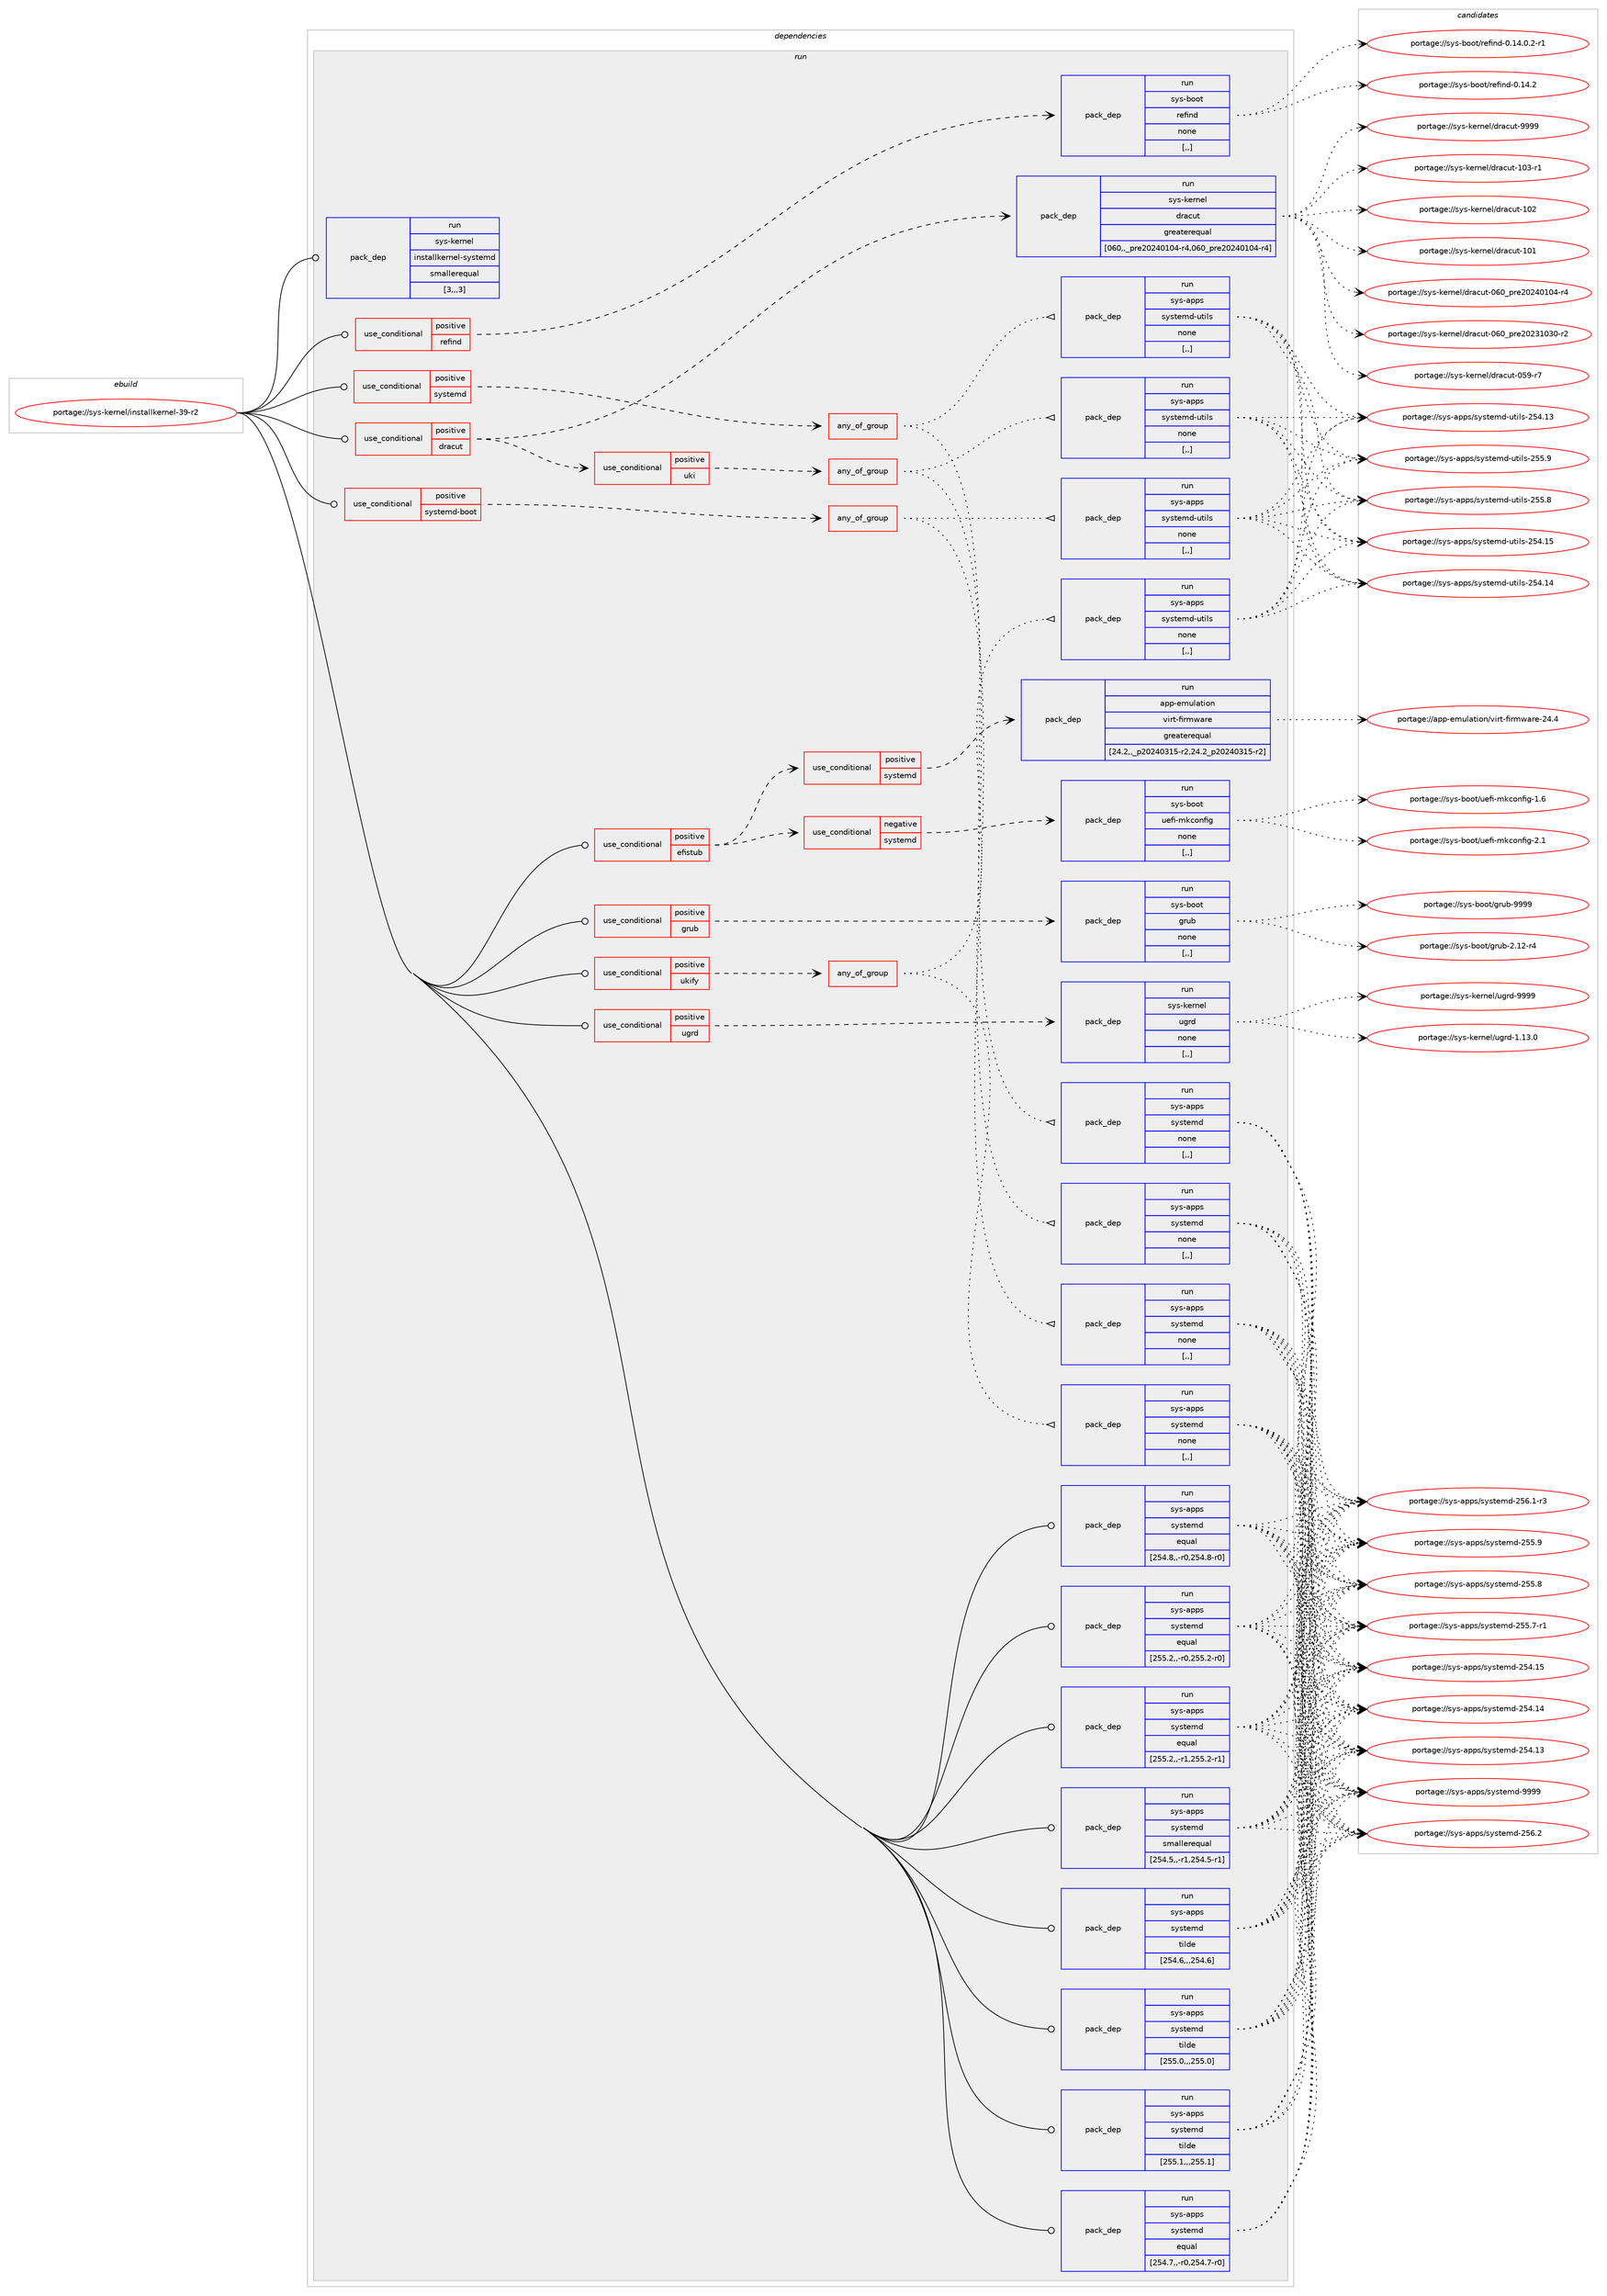 digraph prolog {

# *************
# Graph options
# *************

newrank=true;
concentrate=true;
compound=true;
graph [rankdir=LR,fontname=Helvetica,fontsize=10,ranksep=1.5];#, ranksep=2.5, nodesep=0.2];
edge  [arrowhead=vee];
node  [fontname=Helvetica,fontsize=10];

# **********
# The ebuild
# **********

subgraph cluster_leftcol {
color=gray;
label=<<i>ebuild</i>>;
id [label="portage://sys-kernel/installkernel-39-r2", color=red, width=4, href="../sys-kernel/installkernel-39-r2.svg"];
}

# ****************
# The dependencies
# ****************

subgraph cluster_midcol {
color=gray;
label=<<i>dependencies</i>>;
subgraph cluster_compile {
fillcolor="#eeeeee";
style=filled;
label=<<i>compile</i>>;
}
subgraph cluster_compileandrun {
fillcolor="#eeeeee";
style=filled;
label=<<i>compile and run</i>>;
}
subgraph cluster_run {
fillcolor="#eeeeee";
style=filled;
label=<<i>run</i>>;
subgraph cond116184 {
dependency436464 [label=<<TABLE BORDER="0" CELLBORDER="1" CELLSPACING="0" CELLPADDING="4"><TR><TD ROWSPAN="3" CELLPADDING="10">use_conditional</TD></TR><TR><TD>positive</TD></TR><TR><TD>dracut</TD></TR></TABLE>>, shape=none, color=red];
subgraph pack317285 {
dependency436465 [label=<<TABLE BORDER="0" CELLBORDER="1" CELLSPACING="0" CELLPADDING="4" WIDTH="220"><TR><TD ROWSPAN="6" CELLPADDING="30">pack_dep</TD></TR><TR><TD WIDTH="110">run</TD></TR><TR><TD>sys-kernel</TD></TR><TR><TD>dracut</TD></TR><TR><TD>greaterequal</TD></TR><TR><TD>[060,,_pre20240104-r4,060_pre20240104-r4]</TD></TR></TABLE>>, shape=none, color=blue];
}
dependency436464:e -> dependency436465:w [weight=20,style="dashed",arrowhead="vee"];
subgraph cond116185 {
dependency436466 [label=<<TABLE BORDER="0" CELLBORDER="1" CELLSPACING="0" CELLPADDING="4"><TR><TD ROWSPAN="3" CELLPADDING="10">use_conditional</TD></TR><TR><TD>positive</TD></TR><TR><TD>uki</TD></TR></TABLE>>, shape=none, color=red];
subgraph any2768 {
dependency436467 [label=<<TABLE BORDER="0" CELLBORDER="1" CELLSPACING="0" CELLPADDING="4"><TR><TD CELLPADDING="10">any_of_group</TD></TR></TABLE>>, shape=none, color=red];subgraph pack317286 {
dependency436468 [label=<<TABLE BORDER="0" CELLBORDER="1" CELLSPACING="0" CELLPADDING="4" WIDTH="220"><TR><TD ROWSPAN="6" CELLPADDING="30">pack_dep</TD></TR><TR><TD WIDTH="110">run</TD></TR><TR><TD>sys-apps</TD></TR><TR><TD>systemd</TD></TR><TR><TD>none</TD></TR><TR><TD>[,,]</TD></TR></TABLE>>, shape=none, color=blue];
}
dependency436467:e -> dependency436468:w [weight=20,style="dotted",arrowhead="oinv"];
subgraph pack317287 {
dependency436469 [label=<<TABLE BORDER="0" CELLBORDER="1" CELLSPACING="0" CELLPADDING="4" WIDTH="220"><TR><TD ROWSPAN="6" CELLPADDING="30">pack_dep</TD></TR><TR><TD WIDTH="110">run</TD></TR><TR><TD>sys-apps</TD></TR><TR><TD>systemd-utils</TD></TR><TR><TD>none</TD></TR><TR><TD>[,,]</TD></TR></TABLE>>, shape=none, color=blue];
}
dependency436467:e -> dependency436469:w [weight=20,style="dotted",arrowhead="oinv"];
}
dependency436466:e -> dependency436467:w [weight=20,style="dashed",arrowhead="vee"];
}
dependency436464:e -> dependency436466:w [weight=20,style="dashed",arrowhead="vee"];
}
id:e -> dependency436464:w [weight=20,style="solid",arrowhead="odot"];
subgraph cond116186 {
dependency436470 [label=<<TABLE BORDER="0" CELLBORDER="1" CELLSPACING="0" CELLPADDING="4"><TR><TD ROWSPAN="3" CELLPADDING="10">use_conditional</TD></TR><TR><TD>positive</TD></TR><TR><TD>efistub</TD></TR></TABLE>>, shape=none, color=red];
subgraph cond116187 {
dependency436471 [label=<<TABLE BORDER="0" CELLBORDER="1" CELLSPACING="0" CELLPADDING="4"><TR><TD ROWSPAN="3" CELLPADDING="10">use_conditional</TD></TR><TR><TD>positive</TD></TR><TR><TD>systemd</TD></TR></TABLE>>, shape=none, color=red];
subgraph pack317288 {
dependency436472 [label=<<TABLE BORDER="0" CELLBORDER="1" CELLSPACING="0" CELLPADDING="4" WIDTH="220"><TR><TD ROWSPAN="6" CELLPADDING="30">pack_dep</TD></TR><TR><TD WIDTH="110">run</TD></TR><TR><TD>app-emulation</TD></TR><TR><TD>virt-firmware</TD></TR><TR><TD>greaterequal</TD></TR><TR><TD>[24.2,,_p20240315-r2,24.2_p20240315-r2]</TD></TR></TABLE>>, shape=none, color=blue];
}
dependency436471:e -> dependency436472:w [weight=20,style="dashed",arrowhead="vee"];
}
dependency436470:e -> dependency436471:w [weight=20,style="dashed",arrowhead="vee"];
subgraph cond116188 {
dependency436473 [label=<<TABLE BORDER="0" CELLBORDER="1" CELLSPACING="0" CELLPADDING="4"><TR><TD ROWSPAN="3" CELLPADDING="10">use_conditional</TD></TR><TR><TD>negative</TD></TR><TR><TD>systemd</TD></TR></TABLE>>, shape=none, color=red];
subgraph pack317289 {
dependency436474 [label=<<TABLE BORDER="0" CELLBORDER="1" CELLSPACING="0" CELLPADDING="4" WIDTH="220"><TR><TD ROWSPAN="6" CELLPADDING="30">pack_dep</TD></TR><TR><TD WIDTH="110">run</TD></TR><TR><TD>sys-boot</TD></TR><TR><TD>uefi-mkconfig</TD></TR><TR><TD>none</TD></TR><TR><TD>[,,]</TD></TR></TABLE>>, shape=none, color=blue];
}
dependency436473:e -> dependency436474:w [weight=20,style="dashed",arrowhead="vee"];
}
dependency436470:e -> dependency436473:w [weight=20,style="dashed",arrowhead="vee"];
}
id:e -> dependency436470:w [weight=20,style="solid",arrowhead="odot"];
subgraph cond116189 {
dependency436475 [label=<<TABLE BORDER="0" CELLBORDER="1" CELLSPACING="0" CELLPADDING="4"><TR><TD ROWSPAN="3" CELLPADDING="10">use_conditional</TD></TR><TR><TD>positive</TD></TR><TR><TD>grub</TD></TR></TABLE>>, shape=none, color=red];
subgraph pack317290 {
dependency436476 [label=<<TABLE BORDER="0" CELLBORDER="1" CELLSPACING="0" CELLPADDING="4" WIDTH="220"><TR><TD ROWSPAN="6" CELLPADDING="30">pack_dep</TD></TR><TR><TD WIDTH="110">run</TD></TR><TR><TD>sys-boot</TD></TR><TR><TD>grub</TD></TR><TR><TD>none</TD></TR><TR><TD>[,,]</TD></TR></TABLE>>, shape=none, color=blue];
}
dependency436475:e -> dependency436476:w [weight=20,style="dashed",arrowhead="vee"];
}
id:e -> dependency436475:w [weight=20,style="solid",arrowhead="odot"];
subgraph cond116190 {
dependency436477 [label=<<TABLE BORDER="0" CELLBORDER="1" CELLSPACING="0" CELLPADDING="4"><TR><TD ROWSPAN="3" CELLPADDING="10">use_conditional</TD></TR><TR><TD>positive</TD></TR><TR><TD>refind</TD></TR></TABLE>>, shape=none, color=red];
subgraph pack317291 {
dependency436478 [label=<<TABLE BORDER="0" CELLBORDER="1" CELLSPACING="0" CELLPADDING="4" WIDTH="220"><TR><TD ROWSPAN="6" CELLPADDING="30">pack_dep</TD></TR><TR><TD WIDTH="110">run</TD></TR><TR><TD>sys-boot</TD></TR><TR><TD>refind</TD></TR><TR><TD>none</TD></TR><TR><TD>[,,]</TD></TR></TABLE>>, shape=none, color=blue];
}
dependency436477:e -> dependency436478:w [weight=20,style="dashed",arrowhead="vee"];
}
id:e -> dependency436477:w [weight=20,style="solid",arrowhead="odot"];
subgraph cond116191 {
dependency436479 [label=<<TABLE BORDER="0" CELLBORDER="1" CELLSPACING="0" CELLPADDING="4"><TR><TD ROWSPAN="3" CELLPADDING="10">use_conditional</TD></TR><TR><TD>positive</TD></TR><TR><TD>systemd</TD></TR></TABLE>>, shape=none, color=red];
subgraph any2769 {
dependency436480 [label=<<TABLE BORDER="0" CELLBORDER="1" CELLSPACING="0" CELLPADDING="4"><TR><TD CELLPADDING="10">any_of_group</TD></TR></TABLE>>, shape=none, color=red];subgraph pack317292 {
dependency436481 [label=<<TABLE BORDER="0" CELLBORDER="1" CELLSPACING="0" CELLPADDING="4" WIDTH="220"><TR><TD ROWSPAN="6" CELLPADDING="30">pack_dep</TD></TR><TR><TD WIDTH="110">run</TD></TR><TR><TD>sys-apps</TD></TR><TR><TD>systemd</TD></TR><TR><TD>none</TD></TR><TR><TD>[,,]</TD></TR></TABLE>>, shape=none, color=blue];
}
dependency436480:e -> dependency436481:w [weight=20,style="dotted",arrowhead="oinv"];
subgraph pack317293 {
dependency436482 [label=<<TABLE BORDER="0" CELLBORDER="1" CELLSPACING="0" CELLPADDING="4" WIDTH="220"><TR><TD ROWSPAN="6" CELLPADDING="30">pack_dep</TD></TR><TR><TD WIDTH="110">run</TD></TR><TR><TD>sys-apps</TD></TR><TR><TD>systemd-utils</TD></TR><TR><TD>none</TD></TR><TR><TD>[,,]</TD></TR></TABLE>>, shape=none, color=blue];
}
dependency436480:e -> dependency436482:w [weight=20,style="dotted",arrowhead="oinv"];
}
dependency436479:e -> dependency436480:w [weight=20,style="dashed",arrowhead="vee"];
}
id:e -> dependency436479:w [weight=20,style="solid",arrowhead="odot"];
subgraph cond116192 {
dependency436483 [label=<<TABLE BORDER="0" CELLBORDER="1" CELLSPACING="0" CELLPADDING="4"><TR><TD ROWSPAN="3" CELLPADDING="10">use_conditional</TD></TR><TR><TD>positive</TD></TR><TR><TD>systemd-boot</TD></TR></TABLE>>, shape=none, color=red];
subgraph any2770 {
dependency436484 [label=<<TABLE BORDER="0" CELLBORDER="1" CELLSPACING="0" CELLPADDING="4"><TR><TD CELLPADDING="10">any_of_group</TD></TR></TABLE>>, shape=none, color=red];subgraph pack317294 {
dependency436485 [label=<<TABLE BORDER="0" CELLBORDER="1" CELLSPACING="0" CELLPADDING="4" WIDTH="220"><TR><TD ROWSPAN="6" CELLPADDING="30">pack_dep</TD></TR><TR><TD WIDTH="110">run</TD></TR><TR><TD>sys-apps</TD></TR><TR><TD>systemd</TD></TR><TR><TD>none</TD></TR><TR><TD>[,,]</TD></TR></TABLE>>, shape=none, color=blue];
}
dependency436484:e -> dependency436485:w [weight=20,style="dotted",arrowhead="oinv"];
subgraph pack317295 {
dependency436486 [label=<<TABLE BORDER="0" CELLBORDER="1" CELLSPACING="0" CELLPADDING="4" WIDTH="220"><TR><TD ROWSPAN="6" CELLPADDING="30">pack_dep</TD></TR><TR><TD WIDTH="110">run</TD></TR><TR><TD>sys-apps</TD></TR><TR><TD>systemd-utils</TD></TR><TR><TD>none</TD></TR><TR><TD>[,,]</TD></TR></TABLE>>, shape=none, color=blue];
}
dependency436484:e -> dependency436486:w [weight=20,style="dotted",arrowhead="oinv"];
}
dependency436483:e -> dependency436484:w [weight=20,style="dashed",arrowhead="vee"];
}
id:e -> dependency436483:w [weight=20,style="solid",arrowhead="odot"];
subgraph cond116193 {
dependency436487 [label=<<TABLE BORDER="0" CELLBORDER="1" CELLSPACING="0" CELLPADDING="4"><TR><TD ROWSPAN="3" CELLPADDING="10">use_conditional</TD></TR><TR><TD>positive</TD></TR><TR><TD>ugrd</TD></TR></TABLE>>, shape=none, color=red];
subgraph pack317296 {
dependency436488 [label=<<TABLE BORDER="0" CELLBORDER="1" CELLSPACING="0" CELLPADDING="4" WIDTH="220"><TR><TD ROWSPAN="6" CELLPADDING="30">pack_dep</TD></TR><TR><TD WIDTH="110">run</TD></TR><TR><TD>sys-kernel</TD></TR><TR><TD>ugrd</TD></TR><TR><TD>none</TD></TR><TR><TD>[,,]</TD></TR></TABLE>>, shape=none, color=blue];
}
dependency436487:e -> dependency436488:w [weight=20,style="dashed",arrowhead="vee"];
}
id:e -> dependency436487:w [weight=20,style="solid",arrowhead="odot"];
subgraph cond116194 {
dependency436489 [label=<<TABLE BORDER="0" CELLBORDER="1" CELLSPACING="0" CELLPADDING="4"><TR><TD ROWSPAN="3" CELLPADDING="10">use_conditional</TD></TR><TR><TD>positive</TD></TR><TR><TD>ukify</TD></TR></TABLE>>, shape=none, color=red];
subgraph any2771 {
dependency436490 [label=<<TABLE BORDER="0" CELLBORDER="1" CELLSPACING="0" CELLPADDING="4"><TR><TD CELLPADDING="10">any_of_group</TD></TR></TABLE>>, shape=none, color=red];subgraph pack317297 {
dependency436491 [label=<<TABLE BORDER="0" CELLBORDER="1" CELLSPACING="0" CELLPADDING="4" WIDTH="220"><TR><TD ROWSPAN="6" CELLPADDING="30">pack_dep</TD></TR><TR><TD WIDTH="110">run</TD></TR><TR><TD>sys-apps</TD></TR><TR><TD>systemd</TD></TR><TR><TD>none</TD></TR><TR><TD>[,,]</TD></TR></TABLE>>, shape=none, color=blue];
}
dependency436490:e -> dependency436491:w [weight=20,style="dotted",arrowhead="oinv"];
subgraph pack317298 {
dependency436492 [label=<<TABLE BORDER="0" CELLBORDER="1" CELLSPACING="0" CELLPADDING="4" WIDTH="220"><TR><TD ROWSPAN="6" CELLPADDING="30">pack_dep</TD></TR><TR><TD WIDTH="110">run</TD></TR><TR><TD>sys-apps</TD></TR><TR><TD>systemd-utils</TD></TR><TR><TD>none</TD></TR><TR><TD>[,,]</TD></TR></TABLE>>, shape=none, color=blue];
}
dependency436490:e -> dependency436492:w [weight=20,style="dotted",arrowhead="oinv"];
}
dependency436489:e -> dependency436490:w [weight=20,style="dashed",arrowhead="vee"];
}
id:e -> dependency436489:w [weight=20,style="solid",arrowhead="odot"];
subgraph pack317299 {
dependency436493 [label=<<TABLE BORDER="0" CELLBORDER="1" CELLSPACING="0" CELLPADDING="4" WIDTH="220"><TR><TD ROWSPAN="6" CELLPADDING="30">pack_dep</TD></TR><TR><TD WIDTH="110">run</TD></TR><TR><TD>sys-apps</TD></TR><TR><TD>systemd</TD></TR><TR><TD>equal</TD></TR><TR><TD>[254.7,,-r0,254.7-r0]</TD></TR></TABLE>>, shape=none, color=blue];
}
id:e -> dependency436493:w [weight=20,style="solid",arrowhead="odot"];
subgraph pack317300 {
dependency436494 [label=<<TABLE BORDER="0" CELLBORDER="1" CELLSPACING="0" CELLPADDING="4" WIDTH="220"><TR><TD ROWSPAN="6" CELLPADDING="30">pack_dep</TD></TR><TR><TD WIDTH="110">run</TD></TR><TR><TD>sys-apps</TD></TR><TR><TD>systemd</TD></TR><TR><TD>equal</TD></TR><TR><TD>[254.8,,-r0,254.8-r0]</TD></TR></TABLE>>, shape=none, color=blue];
}
id:e -> dependency436494:w [weight=20,style="solid",arrowhead="odot"];
subgraph pack317301 {
dependency436495 [label=<<TABLE BORDER="0" CELLBORDER="1" CELLSPACING="0" CELLPADDING="4" WIDTH="220"><TR><TD ROWSPAN="6" CELLPADDING="30">pack_dep</TD></TR><TR><TD WIDTH="110">run</TD></TR><TR><TD>sys-apps</TD></TR><TR><TD>systemd</TD></TR><TR><TD>equal</TD></TR><TR><TD>[255.2,,-r0,255.2-r0]</TD></TR></TABLE>>, shape=none, color=blue];
}
id:e -> dependency436495:w [weight=20,style="solid",arrowhead="odot"];
subgraph pack317302 {
dependency436496 [label=<<TABLE BORDER="0" CELLBORDER="1" CELLSPACING="0" CELLPADDING="4" WIDTH="220"><TR><TD ROWSPAN="6" CELLPADDING="30">pack_dep</TD></TR><TR><TD WIDTH="110">run</TD></TR><TR><TD>sys-apps</TD></TR><TR><TD>systemd</TD></TR><TR><TD>equal</TD></TR><TR><TD>[255.2,,-r1,255.2-r1]</TD></TR></TABLE>>, shape=none, color=blue];
}
id:e -> dependency436496:w [weight=20,style="solid",arrowhead="odot"];
subgraph pack317303 {
dependency436497 [label=<<TABLE BORDER="0" CELLBORDER="1" CELLSPACING="0" CELLPADDING="4" WIDTH="220"><TR><TD ROWSPAN="6" CELLPADDING="30">pack_dep</TD></TR><TR><TD WIDTH="110">run</TD></TR><TR><TD>sys-apps</TD></TR><TR><TD>systemd</TD></TR><TR><TD>smallerequal</TD></TR><TR><TD>[254.5,,-r1,254.5-r1]</TD></TR></TABLE>>, shape=none, color=blue];
}
id:e -> dependency436497:w [weight=20,style="solid",arrowhead="odot"];
subgraph pack317304 {
dependency436498 [label=<<TABLE BORDER="0" CELLBORDER="1" CELLSPACING="0" CELLPADDING="4" WIDTH="220"><TR><TD ROWSPAN="6" CELLPADDING="30">pack_dep</TD></TR><TR><TD WIDTH="110">run</TD></TR><TR><TD>sys-apps</TD></TR><TR><TD>systemd</TD></TR><TR><TD>tilde</TD></TR><TR><TD>[254.6,,,254.6]</TD></TR></TABLE>>, shape=none, color=blue];
}
id:e -> dependency436498:w [weight=20,style="solid",arrowhead="odot"];
subgraph pack317305 {
dependency436499 [label=<<TABLE BORDER="0" CELLBORDER="1" CELLSPACING="0" CELLPADDING="4" WIDTH="220"><TR><TD ROWSPAN="6" CELLPADDING="30">pack_dep</TD></TR><TR><TD WIDTH="110">run</TD></TR><TR><TD>sys-apps</TD></TR><TR><TD>systemd</TD></TR><TR><TD>tilde</TD></TR><TR><TD>[255.0,,,255.0]</TD></TR></TABLE>>, shape=none, color=blue];
}
id:e -> dependency436499:w [weight=20,style="solid",arrowhead="odot"];
subgraph pack317306 {
dependency436500 [label=<<TABLE BORDER="0" CELLBORDER="1" CELLSPACING="0" CELLPADDING="4" WIDTH="220"><TR><TD ROWSPAN="6" CELLPADDING="30">pack_dep</TD></TR><TR><TD WIDTH="110">run</TD></TR><TR><TD>sys-apps</TD></TR><TR><TD>systemd</TD></TR><TR><TD>tilde</TD></TR><TR><TD>[255.1,,,255.1]</TD></TR></TABLE>>, shape=none, color=blue];
}
id:e -> dependency436500:w [weight=20,style="solid",arrowhead="odot"];
subgraph pack317307 {
dependency436501 [label=<<TABLE BORDER="0" CELLBORDER="1" CELLSPACING="0" CELLPADDING="4" WIDTH="220"><TR><TD ROWSPAN="6" CELLPADDING="30">pack_dep</TD></TR><TR><TD WIDTH="110">run</TD></TR><TR><TD>sys-kernel</TD></TR><TR><TD>installkernel-systemd</TD></TR><TR><TD>smallerequal</TD></TR><TR><TD>[3,,,3]</TD></TR></TABLE>>, shape=none, color=blue];
}
id:e -> dependency436501:w [weight=20,style="solid",arrowhead="odot"];
}
}

# **************
# The candidates
# **************

subgraph cluster_choices {
rank=same;
color=gray;
label=<<i>candidates</i>>;

subgraph choice317285 {
color=black;
nodesep=1;
choice115121115451071011141101011084710011497991171164557575757 [label="portage://sys-kernel/dracut-9999", color=red, width=4,href="../sys-kernel/dracut-9999.svg"];
choice11512111545107101114110101108471001149799117116454948514511449 [label="portage://sys-kernel/dracut-103-r1", color=red, width=4,href="../sys-kernel/dracut-103-r1.svg"];
choice1151211154510710111411010110847100114979911711645494850 [label="portage://sys-kernel/dracut-102", color=red, width=4,href="../sys-kernel/dracut-102.svg"];
choice1151211154510710111411010110847100114979911711645494849 [label="portage://sys-kernel/dracut-101", color=red, width=4,href="../sys-kernel/dracut-101.svg"];
choice11512111545107101114110101108471001149799117116454854489511211410150485052484948524511452 [label="portage://sys-kernel/dracut-060_pre20240104-r4", color=red, width=4,href="../sys-kernel/dracut-060_pre20240104-r4.svg"];
choice11512111545107101114110101108471001149799117116454854489511211410150485051494851484511450 [label="portage://sys-kernel/dracut-060_pre20231030-r2", color=red, width=4,href="../sys-kernel/dracut-060_pre20231030-r2.svg"];
choice11512111545107101114110101108471001149799117116454853574511455 [label="portage://sys-kernel/dracut-059-r7", color=red, width=4,href="../sys-kernel/dracut-059-r7.svg"];
dependency436465:e -> choice115121115451071011141101011084710011497991171164557575757:w [style=dotted,weight="100"];
dependency436465:e -> choice11512111545107101114110101108471001149799117116454948514511449:w [style=dotted,weight="100"];
dependency436465:e -> choice1151211154510710111411010110847100114979911711645494850:w [style=dotted,weight="100"];
dependency436465:e -> choice1151211154510710111411010110847100114979911711645494849:w [style=dotted,weight="100"];
dependency436465:e -> choice11512111545107101114110101108471001149799117116454854489511211410150485052484948524511452:w [style=dotted,weight="100"];
dependency436465:e -> choice11512111545107101114110101108471001149799117116454854489511211410150485051494851484511450:w [style=dotted,weight="100"];
dependency436465:e -> choice11512111545107101114110101108471001149799117116454853574511455:w [style=dotted,weight="100"];
}
subgraph choice317286 {
color=black;
nodesep=1;
choice1151211154597112112115471151211151161011091004557575757 [label="portage://sys-apps/systemd-9999", color=red, width=4,href="../sys-apps/systemd-9999.svg"];
choice115121115459711211211547115121115116101109100455053544650 [label="portage://sys-apps/systemd-256.2", color=red, width=4,href="../sys-apps/systemd-256.2.svg"];
choice1151211154597112112115471151211151161011091004550535446494511451 [label="portage://sys-apps/systemd-256.1-r3", color=red, width=4,href="../sys-apps/systemd-256.1-r3.svg"];
choice115121115459711211211547115121115116101109100455053534657 [label="portage://sys-apps/systemd-255.9", color=red, width=4,href="../sys-apps/systemd-255.9.svg"];
choice115121115459711211211547115121115116101109100455053534656 [label="portage://sys-apps/systemd-255.8", color=red, width=4,href="../sys-apps/systemd-255.8.svg"];
choice1151211154597112112115471151211151161011091004550535346554511449 [label="portage://sys-apps/systemd-255.7-r1", color=red, width=4,href="../sys-apps/systemd-255.7-r1.svg"];
choice11512111545971121121154711512111511610110910045505352464953 [label="portage://sys-apps/systemd-254.15", color=red, width=4,href="../sys-apps/systemd-254.15.svg"];
choice11512111545971121121154711512111511610110910045505352464952 [label="portage://sys-apps/systemd-254.14", color=red, width=4,href="../sys-apps/systemd-254.14.svg"];
choice11512111545971121121154711512111511610110910045505352464951 [label="portage://sys-apps/systemd-254.13", color=red, width=4,href="../sys-apps/systemd-254.13.svg"];
dependency436468:e -> choice1151211154597112112115471151211151161011091004557575757:w [style=dotted,weight="100"];
dependency436468:e -> choice115121115459711211211547115121115116101109100455053544650:w [style=dotted,weight="100"];
dependency436468:e -> choice1151211154597112112115471151211151161011091004550535446494511451:w [style=dotted,weight="100"];
dependency436468:e -> choice115121115459711211211547115121115116101109100455053534657:w [style=dotted,weight="100"];
dependency436468:e -> choice115121115459711211211547115121115116101109100455053534656:w [style=dotted,weight="100"];
dependency436468:e -> choice1151211154597112112115471151211151161011091004550535346554511449:w [style=dotted,weight="100"];
dependency436468:e -> choice11512111545971121121154711512111511610110910045505352464953:w [style=dotted,weight="100"];
dependency436468:e -> choice11512111545971121121154711512111511610110910045505352464952:w [style=dotted,weight="100"];
dependency436468:e -> choice11512111545971121121154711512111511610110910045505352464951:w [style=dotted,weight="100"];
}
subgraph choice317287 {
color=black;
nodesep=1;
choice11512111545971121121154711512111511610110910045117116105108115455053534657 [label="portage://sys-apps/systemd-utils-255.9", color=red, width=4,href="../sys-apps/systemd-utils-255.9.svg"];
choice11512111545971121121154711512111511610110910045117116105108115455053534656 [label="portage://sys-apps/systemd-utils-255.8", color=red, width=4,href="../sys-apps/systemd-utils-255.8.svg"];
choice1151211154597112112115471151211151161011091004511711610510811545505352464953 [label="portage://sys-apps/systemd-utils-254.15", color=red, width=4,href="../sys-apps/systemd-utils-254.15.svg"];
choice1151211154597112112115471151211151161011091004511711610510811545505352464952 [label="portage://sys-apps/systemd-utils-254.14", color=red, width=4,href="../sys-apps/systemd-utils-254.14.svg"];
choice1151211154597112112115471151211151161011091004511711610510811545505352464951 [label="portage://sys-apps/systemd-utils-254.13", color=red, width=4,href="../sys-apps/systemd-utils-254.13.svg"];
dependency436469:e -> choice11512111545971121121154711512111511610110910045117116105108115455053534657:w [style=dotted,weight="100"];
dependency436469:e -> choice11512111545971121121154711512111511610110910045117116105108115455053534656:w [style=dotted,weight="100"];
dependency436469:e -> choice1151211154597112112115471151211151161011091004511711610510811545505352464953:w [style=dotted,weight="100"];
dependency436469:e -> choice1151211154597112112115471151211151161011091004511711610510811545505352464952:w [style=dotted,weight="100"];
dependency436469:e -> choice1151211154597112112115471151211151161011091004511711610510811545505352464951:w [style=dotted,weight="100"];
}
subgraph choice317288 {
color=black;
nodesep=1;
choice9711211245101109117108971161051111104711810511411645102105114109119971141014550524652 [label="portage://app-emulation/virt-firmware-24.4", color=red, width=4,href="../app-emulation/virt-firmware-24.4.svg"];
dependency436472:e -> choice9711211245101109117108971161051111104711810511411645102105114109119971141014550524652:w [style=dotted,weight="100"];
}
subgraph choice317289 {
color=black;
nodesep=1;
choice115121115459811111111647117101102105451091079911111010210510345504649 [label="portage://sys-boot/uefi-mkconfig-2.1", color=red, width=4,href="../sys-boot/uefi-mkconfig-2.1.svg"];
choice115121115459811111111647117101102105451091079911111010210510345494654 [label="portage://sys-boot/uefi-mkconfig-1.6", color=red, width=4,href="../sys-boot/uefi-mkconfig-1.6.svg"];
dependency436474:e -> choice115121115459811111111647117101102105451091079911111010210510345504649:w [style=dotted,weight="100"];
dependency436474:e -> choice115121115459811111111647117101102105451091079911111010210510345494654:w [style=dotted,weight="100"];
}
subgraph choice317290 {
color=black;
nodesep=1;
choice115121115459811111111647103114117984557575757 [label="portage://sys-boot/grub-9999", color=red, width=4,href="../sys-boot/grub-9999.svg"];
choice1151211154598111111116471031141179845504649504511452 [label="portage://sys-boot/grub-2.12-r4", color=red, width=4,href="../sys-boot/grub-2.12-r4.svg"];
dependency436476:e -> choice115121115459811111111647103114117984557575757:w [style=dotted,weight="100"];
dependency436476:e -> choice1151211154598111111116471031141179845504649504511452:w [style=dotted,weight="100"];
}
subgraph choice317291 {
color=black;
nodesep=1;
choice11512111545981111111164711410110210511010045484649524650 [label="portage://sys-boot/refind-0.14.2", color=red, width=4,href="../sys-boot/refind-0.14.2.svg"];
choice1151211154598111111116471141011021051101004548464952464846504511449 [label="portage://sys-boot/refind-0.14.0.2-r1", color=red, width=4,href="../sys-boot/refind-0.14.0.2-r1.svg"];
dependency436478:e -> choice11512111545981111111164711410110210511010045484649524650:w [style=dotted,weight="100"];
dependency436478:e -> choice1151211154598111111116471141011021051101004548464952464846504511449:w [style=dotted,weight="100"];
}
subgraph choice317292 {
color=black;
nodesep=1;
choice1151211154597112112115471151211151161011091004557575757 [label="portage://sys-apps/systemd-9999", color=red, width=4,href="../sys-apps/systemd-9999.svg"];
choice115121115459711211211547115121115116101109100455053544650 [label="portage://sys-apps/systemd-256.2", color=red, width=4,href="../sys-apps/systemd-256.2.svg"];
choice1151211154597112112115471151211151161011091004550535446494511451 [label="portage://sys-apps/systemd-256.1-r3", color=red, width=4,href="../sys-apps/systemd-256.1-r3.svg"];
choice115121115459711211211547115121115116101109100455053534657 [label="portage://sys-apps/systemd-255.9", color=red, width=4,href="../sys-apps/systemd-255.9.svg"];
choice115121115459711211211547115121115116101109100455053534656 [label="portage://sys-apps/systemd-255.8", color=red, width=4,href="../sys-apps/systemd-255.8.svg"];
choice1151211154597112112115471151211151161011091004550535346554511449 [label="portage://sys-apps/systemd-255.7-r1", color=red, width=4,href="../sys-apps/systemd-255.7-r1.svg"];
choice11512111545971121121154711512111511610110910045505352464953 [label="portage://sys-apps/systemd-254.15", color=red, width=4,href="../sys-apps/systemd-254.15.svg"];
choice11512111545971121121154711512111511610110910045505352464952 [label="portage://sys-apps/systemd-254.14", color=red, width=4,href="../sys-apps/systemd-254.14.svg"];
choice11512111545971121121154711512111511610110910045505352464951 [label="portage://sys-apps/systemd-254.13", color=red, width=4,href="../sys-apps/systemd-254.13.svg"];
dependency436481:e -> choice1151211154597112112115471151211151161011091004557575757:w [style=dotted,weight="100"];
dependency436481:e -> choice115121115459711211211547115121115116101109100455053544650:w [style=dotted,weight="100"];
dependency436481:e -> choice1151211154597112112115471151211151161011091004550535446494511451:w [style=dotted,weight="100"];
dependency436481:e -> choice115121115459711211211547115121115116101109100455053534657:w [style=dotted,weight="100"];
dependency436481:e -> choice115121115459711211211547115121115116101109100455053534656:w [style=dotted,weight="100"];
dependency436481:e -> choice1151211154597112112115471151211151161011091004550535346554511449:w [style=dotted,weight="100"];
dependency436481:e -> choice11512111545971121121154711512111511610110910045505352464953:w [style=dotted,weight="100"];
dependency436481:e -> choice11512111545971121121154711512111511610110910045505352464952:w [style=dotted,weight="100"];
dependency436481:e -> choice11512111545971121121154711512111511610110910045505352464951:w [style=dotted,weight="100"];
}
subgraph choice317293 {
color=black;
nodesep=1;
choice11512111545971121121154711512111511610110910045117116105108115455053534657 [label="portage://sys-apps/systemd-utils-255.9", color=red, width=4,href="../sys-apps/systemd-utils-255.9.svg"];
choice11512111545971121121154711512111511610110910045117116105108115455053534656 [label="portage://sys-apps/systemd-utils-255.8", color=red, width=4,href="../sys-apps/systemd-utils-255.8.svg"];
choice1151211154597112112115471151211151161011091004511711610510811545505352464953 [label="portage://sys-apps/systemd-utils-254.15", color=red, width=4,href="../sys-apps/systemd-utils-254.15.svg"];
choice1151211154597112112115471151211151161011091004511711610510811545505352464952 [label="portage://sys-apps/systemd-utils-254.14", color=red, width=4,href="../sys-apps/systemd-utils-254.14.svg"];
choice1151211154597112112115471151211151161011091004511711610510811545505352464951 [label="portage://sys-apps/systemd-utils-254.13", color=red, width=4,href="../sys-apps/systemd-utils-254.13.svg"];
dependency436482:e -> choice11512111545971121121154711512111511610110910045117116105108115455053534657:w [style=dotted,weight="100"];
dependency436482:e -> choice11512111545971121121154711512111511610110910045117116105108115455053534656:w [style=dotted,weight="100"];
dependency436482:e -> choice1151211154597112112115471151211151161011091004511711610510811545505352464953:w [style=dotted,weight="100"];
dependency436482:e -> choice1151211154597112112115471151211151161011091004511711610510811545505352464952:w [style=dotted,weight="100"];
dependency436482:e -> choice1151211154597112112115471151211151161011091004511711610510811545505352464951:w [style=dotted,weight="100"];
}
subgraph choice317294 {
color=black;
nodesep=1;
choice1151211154597112112115471151211151161011091004557575757 [label="portage://sys-apps/systemd-9999", color=red, width=4,href="../sys-apps/systemd-9999.svg"];
choice115121115459711211211547115121115116101109100455053544650 [label="portage://sys-apps/systemd-256.2", color=red, width=4,href="../sys-apps/systemd-256.2.svg"];
choice1151211154597112112115471151211151161011091004550535446494511451 [label="portage://sys-apps/systemd-256.1-r3", color=red, width=4,href="../sys-apps/systemd-256.1-r3.svg"];
choice115121115459711211211547115121115116101109100455053534657 [label="portage://sys-apps/systemd-255.9", color=red, width=4,href="../sys-apps/systemd-255.9.svg"];
choice115121115459711211211547115121115116101109100455053534656 [label="portage://sys-apps/systemd-255.8", color=red, width=4,href="../sys-apps/systemd-255.8.svg"];
choice1151211154597112112115471151211151161011091004550535346554511449 [label="portage://sys-apps/systemd-255.7-r1", color=red, width=4,href="../sys-apps/systemd-255.7-r1.svg"];
choice11512111545971121121154711512111511610110910045505352464953 [label="portage://sys-apps/systemd-254.15", color=red, width=4,href="../sys-apps/systemd-254.15.svg"];
choice11512111545971121121154711512111511610110910045505352464952 [label="portage://sys-apps/systemd-254.14", color=red, width=4,href="../sys-apps/systemd-254.14.svg"];
choice11512111545971121121154711512111511610110910045505352464951 [label="portage://sys-apps/systemd-254.13", color=red, width=4,href="../sys-apps/systemd-254.13.svg"];
dependency436485:e -> choice1151211154597112112115471151211151161011091004557575757:w [style=dotted,weight="100"];
dependency436485:e -> choice115121115459711211211547115121115116101109100455053544650:w [style=dotted,weight="100"];
dependency436485:e -> choice1151211154597112112115471151211151161011091004550535446494511451:w [style=dotted,weight="100"];
dependency436485:e -> choice115121115459711211211547115121115116101109100455053534657:w [style=dotted,weight="100"];
dependency436485:e -> choice115121115459711211211547115121115116101109100455053534656:w [style=dotted,weight="100"];
dependency436485:e -> choice1151211154597112112115471151211151161011091004550535346554511449:w [style=dotted,weight="100"];
dependency436485:e -> choice11512111545971121121154711512111511610110910045505352464953:w [style=dotted,weight="100"];
dependency436485:e -> choice11512111545971121121154711512111511610110910045505352464952:w [style=dotted,weight="100"];
dependency436485:e -> choice11512111545971121121154711512111511610110910045505352464951:w [style=dotted,weight="100"];
}
subgraph choice317295 {
color=black;
nodesep=1;
choice11512111545971121121154711512111511610110910045117116105108115455053534657 [label="portage://sys-apps/systemd-utils-255.9", color=red, width=4,href="../sys-apps/systemd-utils-255.9.svg"];
choice11512111545971121121154711512111511610110910045117116105108115455053534656 [label="portage://sys-apps/systemd-utils-255.8", color=red, width=4,href="../sys-apps/systemd-utils-255.8.svg"];
choice1151211154597112112115471151211151161011091004511711610510811545505352464953 [label="portage://sys-apps/systemd-utils-254.15", color=red, width=4,href="../sys-apps/systemd-utils-254.15.svg"];
choice1151211154597112112115471151211151161011091004511711610510811545505352464952 [label="portage://sys-apps/systemd-utils-254.14", color=red, width=4,href="../sys-apps/systemd-utils-254.14.svg"];
choice1151211154597112112115471151211151161011091004511711610510811545505352464951 [label="portage://sys-apps/systemd-utils-254.13", color=red, width=4,href="../sys-apps/systemd-utils-254.13.svg"];
dependency436486:e -> choice11512111545971121121154711512111511610110910045117116105108115455053534657:w [style=dotted,weight="100"];
dependency436486:e -> choice11512111545971121121154711512111511610110910045117116105108115455053534656:w [style=dotted,weight="100"];
dependency436486:e -> choice1151211154597112112115471151211151161011091004511711610510811545505352464953:w [style=dotted,weight="100"];
dependency436486:e -> choice1151211154597112112115471151211151161011091004511711610510811545505352464952:w [style=dotted,weight="100"];
dependency436486:e -> choice1151211154597112112115471151211151161011091004511711610510811545505352464951:w [style=dotted,weight="100"];
}
subgraph choice317296 {
color=black;
nodesep=1;
choice11512111545107101114110101108471171031141004557575757 [label="portage://sys-kernel/ugrd-9999", color=red, width=4,href="../sys-kernel/ugrd-9999.svg"];
choice115121115451071011141101011084711710311410045494649514648 [label="portage://sys-kernel/ugrd-1.13.0", color=red, width=4,href="../sys-kernel/ugrd-1.13.0.svg"];
dependency436488:e -> choice11512111545107101114110101108471171031141004557575757:w [style=dotted,weight="100"];
dependency436488:e -> choice115121115451071011141101011084711710311410045494649514648:w [style=dotted,weight="100"];
}
subgraph choice317297 {
color=black;
nodesep=1;
choice1151211154597112112115471151211151161011091004557575757 [label="portage://sys-apps/systemd-9999", color=red, width=4,href="../sys-apps/systemd-9999.svg"];
choice115121115459711211211547115121115116101109100455053544650 [label="portage://sys-apps/systemd-256.2", color=red, width=4,href="../sys-apps/systemd-256.2.svg"];
choice1151211154597112112115471151211151161011091004550535446494511451 [label="portage://sys-apps/systemd-256.1-r3", color=red, width=4,href="../sys-apps/systemd-256.1-r3.svg"];
choice115121115459711211211547115121115116101109100455053534657 [label="portage://sys-apps/systemd-255.9", color=red, width=4,href="../sys-apps/systemd-255.9.svg"];
choice115121115459711211211547115121115116101109100455053534656 [label="portage://sys-apps/systemd-255.8", color=red, width=4,href="../sys-apps/systemd-255.8.svg"];
choice1151211154597112112115471151211151161011091004550535346554511449 [label="portage://sys-apps/systemd-255.7-r1", color=red, width=4,href="../sys-apps/systemd-255.7-r1.svg"];
choice11512111545971121121154711512111511610110910045505352464953 [label="portage://sys-apps/systemd-254.15", color=red, width=4,href="../sys-apps/systemd-254.15.svg"];
choice11512111545971121121154711512111511610110910045505352464952 [label="portage://sys-apps/systemd-254.14", color=red, width=4,href="../sys-apps/systemd-254.14.svg"];
choice11512111545971121121154711512111511610110910045505352464951 [label="portage://sys-apps/systemd-254.13", color=red, width=4,href="../sys-apps/systemd-254.13.svg"];
dependency436491:e -> choice1151211154597112112115471151211151161011091004557575757:w [style=dotted,weight="100"];
dependency436491:e -> choice115121115459711211211547115121115116101109100455053544650:w [style=dotted,weight="100"];
dependency436491:e -> choice1151211154597112112115471151211151161011091004550535446494511451:w [style=dotted,weight="100"];
dependency436491:e -> choice115121115459711211211547115121115116101109100455053534657:w [style=dotted,weight="100"];
dependency436491:e -> choice115121115459711211211547115121115116101109100455053534656:w [style=dotted,weight="100"];
dependency436491:e -> choice1151211154597112112115471151211151161011091004550535346554511449:w [style=dotted,weight="100"];
dependency436491:e -> choice11512111545971121121154711512111511610110910045505352464953:w [style=dotted,weight="100"];
dependency436491:e -> choice11512111545971121121154711512111511610110910045505352464952:w [style=dotted,weight="100"];
dependency436491:e -> choice11512111545971121121154711512111511610110910045505352464951:w [style=dotted,weight="100"];
}
subgraph choice317298 {
color=black;
nodesep=1;
choice11512111545971121121154711512111511610110910045117116105108115455053534657 [label="portage://sys-apps/systemd-utils-255.9", color=red, width=4,href="../sys-apps/systemd-utils-255.9.svg"];
choice11512111545971121121154711512111511610110910045117116105108115455053534656 [label="portage://sys-apps/systemd-utils-255.8", color=red, width=4,href="../sys-apps/systemd-utils-255.8.svg"];
choice1151211154597112112115471151211151161011091004511711610510811545505352464953 [label="portage://sys-apps/systemd-utils-254.15", color=red, width=4,href="../sys-apps/systemd-utils-254.15.svg"];
choice1151211154597112112115471151211151161011091004511711610510811545505352464952 [label="portage://sys-apps/systemd-utils-254.14", color=red, width=4,href="../sys-apps/systemd-utils-254.14.svg"];
choice1151211154597112112115471151211151161011091004511711610510811545505352464951 [label="portage://sys-apps/systemd-utils-254.13", color=red, width=4,href="../sys-apps/systemd-utils-254.13.svg"];
dependency436492:e -> choice11512111545971121121154711512111511610110910045117116105108115455053534657:w [style=dotted,weight="100"];
dependency436492:e -> choice11512111545971121121154711512111511610110910045117116105108115455053534656:w [style=dotted,weight="100"];
dependency436492:e -> choice1151211154597112112115471151211151161011091004511711610510811545505352464953:w [style=dotted,weight="100"];
dependency436492:e -> choice1151211154597112112115471151211151161011091004511711610510811545505352464952:w [style=dotted,weight="100"];
dependency436492:e -> choice1151211154597112112115471151211151161011091004511711610510811545505352464951:w [style=dotted,weight="100"];
}
subgraph choice317299 {
color=black;
nodesep=1;
choice1151211154597112112115471151211151161011091004557575757 [label="portage://sys-apps/systemd-9999", color=red, width=4,href="../sys-apps/systemd-9999.svg"];
choice115121115459711211211547115121115116101109100455053544650 [label="portage://sys-apps/systemd-256.2", color=red, width=4,href="../sys-apps/systemd-256.2.svg"];
choice1151211154597112112115471151211151161011091004550535446494511451 [label="portage://sys-apps/systemd-256.1-r3", color=red, width=4,href="../sys-apps/systemd-256.1-r3.svg"];
choice115121115459711211211547115121115116101109100455053534657 [label="portage://sys-apps/systemd-255.9", color=red, width=4,href="../sys-apps/systemd-255.9.svg"];
choice115121115459711211211547115121115116101109100455053534656 [label="portage://sys-apps/systemd-255.8", color=red, width=4,href="../sys-apps/systemd-255.8.svg"];
choice1151211154597112112115471151211151161011091004550535346554511449 [label="portage://sys-apps/systemd-255.7-r1", color=red, width=4,href="../sys-apps/systemd-255.7-r1.svg"];
choice11512111545971121121154711512111511610110910045505352464953 [label="portage://sys-apps/systemd-254.15", color=red, width=4,href="../sys-apps/systemd-254.15.svg"];
choice11512111545971121121154711512111511610110910045505352464952 [label="portage://sys-apps/systemd-254.14", color=red, width=4,href="../sys-apps/systemd-254.14.svg"];
choice11512111545971121121154711512111511610110910045505352464951 [label="portage://sys-apps/systemd-254.13", color=red, width=4,href="../sys-apps/systemd-254.13.svg"];
dependency436493:e -> choice1151211154597112112115471151211151161011091004557575757:w [style=dotted,weight="100"];
dependency436493:e -> choice115121115459711211211547115121115116101109100455053544650:w [style=dotted,weight="100"];
dependency436493:e -> choice1151211154597112112115471151211151161011091004550535446494511451:w [style=dotted,weight="100"];
dependency436493:e -> choice115121115459711211211547115121115116101109100455053534657:w [style=dotted,weight="100"];
dependency436493:e -> choice115121115459711211211547115121115116101109100455053534656:w [style=dotted,weight="100"];
dependency436493:e -> choice1151211154597112112115471151211151161011091004550535346554511449:w [style=dotted,weight="100"];
dependency436493:e -> choice11512111545971121121154711512111511610110910045505352464953:w [style=dotted,weight="100"];
dependency436493:e -> choice11512111545971121121154711512111511610110910045505352464952:w [style=dotted,weight="100"];
dependency436493:e -> choice11512111545971121121154711512111511610110910045505352464951:w [style=dotted,weight="100"];
}
subgraph choice317300 {
color=black;
nodesep=1;
choice1151211154597112112115471151211151161011091004557575757 [label="portage://sys-apps/systemd-9999", color=red, width=4,href="../sys-apps/systemd-9999.svg"];
choice115121115459711211211547115121115116101109100455053544650 [label="portage://sys-apps/systemd-256.2", color=red, width=4,href="../sys-apps/systemd-256.2.svg"];
choice1151211154597112112115471151211151161011091004550535446494511451 [label="portage://sys-apps/systemd-256.1-r3", color=red, width=4,href="../sys-apps/systemd-256.1-r3.svg"];
choice115121115459711211211547115121115116101109100455053534657 [label="portage://sys-apps/systemd-255.9", color=red, width=4,href="../sys-apps/systemd-255.9.svg"];
choice115121115459711211211547115121115116101109100455053534656 [label="portage://sys-apps/systemd-255.8", color=red, width=4,href="../sys-apps/systemd-255.8.svg"];
choice1151211154597112112115471151211151161011091004550535346554511449 [label="portage://sys-apps/systemd-255.7-r1", color=red, width=4,href="../sys-apps/systemd-255.7-r1.svg"];
choice11512111545971121121154711512111511610110910045505352464953 [label="portage://sys-apps/systemd-254.15", color=red, width=4,href="../sys-apps/systemd-254.15.svg"];
choice11512111545971121121154711512111511610110910045505352464952 [label="portage://sys-apps/systemd-254.14", color=red, width=4,href="../sys-apps/systemd-254.14.svg"];
choice11512111545971121121154711512111511610110910045505352464951 [label="portage://sys-apps/systemd-254.13", color=red, width=4,href="../sys-apps/systemd-254.13.svg"];
dependency436494:e -> choice1151211154597112112115471151211151161011091004557575757:w [style=dotted,weight="100"];
dependency436494:e -> choice115121115459711211211547115121115116101109100455053544650:w [style=dotted,weight="100"];
dependency436494:e -> choice1151211154597112112115471151211151161011091004550535446494511451:w [style=dotted,weight="100"];
dependency436494:e -> choice115121115459711211211547115121115116101109100455053534657:w [style=dotted,weight="100"];
dependency436494:e -> choice115121115459711211211547115121115116101109100455053534656:w [style=dotted,weight="100"];
dependency436494:e -> choice1151211154597112112115471151211151161011091004550535346554511449:w [style=dotted,weight="100"];
dependency436494:e -> choice11512111545971121121154711512111511610110910045505352464953:w [style=dotted,weight="100"];
dependency436494:e -> choice11512111545971121121154711512111511610110910045505352464952:w [style=dotted,weight="100"];
dependency436494:e -> choice11512111545971121121154711512111511610110910045505352464951:w [style=dotted,weight="100"];
}
subgraph choice317301 {
color=black;
nodesep=1;
choice1151211154597112112115471151211151161011091004557575757 [label="portage://sys-apps/systemd-9999", color=red, width=4,href="../sys-apps/systemd-9999.svg"];
choice115121115459711211211547115121115116101109100455053544650 [label="portage://sys-apps/systemd-256.2", color=red, width=4,href="../sys-apps/systemd-256.2.svg"];
choice1151211154597112112115471151211151161011091004550535446494511451 [label="portage://sys-apps/systemd-256.1-r3", color=red, width=4,href="../sys-apps/systemd-256.1-r3.svg"];
choice115121115459711211211547115121115116101109100455053534657 [label="portage://sys-apps/systemd-255.9", color=red, width=4,href="../sys-apps/systemd-255.9.svg"];
choice115121115459711211211547115121115116101109100455053534656 [label="portage://sys-apps/systemd-255.8", color=red, width=4,href="../sys-apps/systemd-255.8.svg"];
choice1151211154597112112115471151211151161011091004550535346554511449 [label="portage://sys-apps/systemd-255.7-r1", color=red, width=4,href="../sys-apps/systemd-255.7-r1.svg"];
choice11512111545971121121154711512111511610110910045505352464953 [label="portage://sys-apps/systemd-254.15", color=red, width=4,href="../sys-apps/systemd-254.15.svg"];
choice11512111545971121121154711512111511610110910045505352464952 [label="portage://sys-apps/systemd-254.14", color=red, width=4,href="../sys-apps/systemd-254.14.svg"];
choice11512111545971121121154711512111511610110910045505352464951 [label="portage://sys-apps/systemd-254.13", color=red, width=4,href="../sys-apps/systemd-254.13.svg"];
dependency436495:e -> choice1151211154597112112115471151211151161011091004557575757:w [style=dotted,weight="100"];
dependency436495:e -> choice115121115459711211211547115121115116101109100455053544650:w [style=dotted,weight="100"];
dependency436495:e -> choice1151211154597112112115471151211151161011091004550535446494511451:w [style=dotted,weight="100"];
dependency436495:e -> choice115121115459711211211547115121115116101109100455053534657:w [style=dotted,weight="100"];
dependency436495:e -> choice115121115459711211211547115121115116101109100455053534656:w [style=dotted,weight="100"];
dependency436495:e -> choice1151211154597112112115471151211151161011091004550535346554511449:w [style=dotted,weight="100"];
dependency436495:e -> choice11512111545971121121154711512111511610110910045505352464953:w [style=dotted,weight="100"];
dependency436495:e -> choice11512111545971121121154711512111511610110910045505352464952:w [style=dotted,weight="100"];
dependency436495:e -> choice11512111545971121121154711512111511610110910045505352464951:w [style=dotted,weight="100"];
}
subgraph choice317302 {
color=black;
nodesep=1;
choice1151211154597112112115471151211151161011091004557575757 [label="portage://sys-apps/systemd-9999", color=red, width=4,href="../sys-apps/systemd-9999.svg"];
choice115121115459711211211547115121115116101109100455053544650 [label="portage://sys-apps/systemd-256.2", color=red, width=4,href="../sys-apps/systemd-256.2.svg"];
choice1151211154597112112115471151211151161011091004550535446494511451 [label="portage://sys-apps/systemd-256.1-r3", color=red, width=4,href="../sys-apps/systemd-256.1-r3.svg"];
choice115121115459711211211547115121115116101109100455053534657 [label="portage://sys-apps/systemd-255.9", color=red, width=4,href="../sys-apps/systemd-255.9.svg"];
choice115121115459711211211547115121115116101109100455053534656 [label="portage://sys-apps/systemd-255.8", color=red, width=4,href="../sys-apps/systemd-255.8.svg"];
choice1151211154597112112115471151211151161011091004550535346554511449 [label="portage://sys-apps/systemd-255.7-r1", color=red, width=4,href="../sys-apps/systemd-255.7-r1.svg"];
choice11512111545971121121154711512111511610110910045505352464953 [label="portage://sys-apps/systemd-254.15", color=red, width=4,href="../sys-apps/systemd-254.15.svg"];
choice11512111545971121121154711512111511610110910045505352464952 [label="portage://sys-apps/systemd-254.14", color=red, width=4,href="../sys-apps/systemd-254.14.svg"];
choice11512111545971121121154711512111511610110910045505352464951 [label="portage://sys-apps/systemd-254.13", color=red, width=4,href="../sys-apps/systemd-254.13.svg"];
dependency436496:e -> choice1151211154597112112115471151211151161011091004557575757:w [style=dotted,weight="100"];
dependency436496:e -> choice115121115459711211211547115121115116101109100455053544650:w [style=dotted,weight="100"];
dependency436496:e -> choice1151211154597112112115471151211151161011091004550535446494511451:w [style=dotted,weight="100"];
dependency436496:e -> choice115121115459711211211547115121115116101109100455053534657:w [style=dotted,weight="100"];
dependency436496:e -> choice115121115459711211211547115121115116101109100455053534656:w [style=dotted,weight="100"];
dependency436496:e -> choice1151211154597112112115471151211151161011091004550535346554511449:w [style=dotted,weight="100"];
dependency436496:e -> choice11512111545971121121154711512111511610110910045505352464953:w [style=dotted,weight="100"];
dependency436496:e -> choice11512111545971121121154711512111511610110910045505352464952:w [style=dotted,weight="100"];
dependency436496:e -> choice11512111545971121121154711512111511610110910045505352464951:w [style=dotted,weight="100"];
}
subgraph choice317303 {
color=black;
nodesep=1;
choice1151211154597112112115471151211151161011091004557575757 [label="portage://sys-apps/systemd-9999", color=red, width=4,href="../sys-apps/systemd-9999.svg"];
choice115121115459711211211547115121115116101109100455053544650 [label="portage://sys-apps/systemd-256.2", color=red, width=4,href="../sys-apps/systemd-256.2.svg"];
choice1151211154597112112115471151211151161011091004550535446494511451 [label="portage://sys-apps/systemd-256.1-r3", color=red, width=4,href="../sys-apps/systemd-256.1-r3.svg"];
choice115121115459711211211547115121115116101109100455053534657 [label="portage://sys-apps/systemd-255.9", color=red, width=4,href="../sys-apps/systemd-255.9.svg"];
choice115121115459711211211547115121115116101109100455053534656 [label="portage://sys-apps/systemd-255.8", color=red, width=4,href="../sys-apps/systemd-255.8.svg"];
choice1151211154597112112115471151211151161011091004550535346554511449 [label="portage://sys-apps/systemd-255.7-r1", color=red, width=4,href="../sys-apps/systemd-255.7-r1.svg"];
choice11512111545971121121154711512111511610110910045505352464953 [label="portage://sys-apps/systemd-254.15", color=red, width=4,href="../sys-apps/systemd-254.15.svg"];
choice11512111545971121121154711512111511610110910045505352464952 [label="portage://sys-apps/systemd-254.14", color=red, width=4,href="../sys-apps/systemd-254.14.svg"];
choice11512111545971121121154711512111511610110910045505352464951 [label="portage://sys-apps/systemd-254.13", color=red, width=4,href="../sys-apps/systemd-254.13.svg"];
dependency436497:e -> choice1151211154597112112115471151211151161011091004557575757:w [style=dotted,weight="100"];
dependency436497:e -> choice115121115459711211211547115121115116101109100455053544650:w [style=dotted,weight="100"];
dependency436497:e -> choice1151211154597112112115471151211151161011091004550535446494511451:w [style=dotted,weight="100"];
dependency436497:e -> choice115121115459711211211547115121115116101109100455053534657:w [style=dotted,weight="100"];
dependency436497:e -> choice115121115459711211211547115121115116101109100455053534656:w [style=dotted,weight="100"];
dependency436497:e -> choice1151211154597112112115471151211151161011091004550535346554511449:w [style=dotted,weight="100"];
dependency436497:e -> choice11512111545971121121154711512111511610110910045505352464953:w [style=dotted,weight="100"];
dependency436497:e -> choice11512111545971121121154711512111511610110910045505352464952:w [style=dotted,weight="100"];
dependency436497:e -> choice11512111545971121121154711512111511610110910045505352464951:w [style=dotted,weight="100"];
}
subgraph choice317304 {
color=black;
nodesep=1;
choice1151211154597112112115471151211151161011091004557575757 [label="portage://sys-apps/systemd-9999", color=red, width=4,href="../sys-apps/systemd-9999.svg"];
choice115121115459711211211547115121115116101109100455053544650 [label="portage://sys-apps/systemd-256.2", color=red, width=4,href="../sys-apps/systemd-256.2.svg"];
choice1151211154597112112115471151211151161011091004550535446494511451 [label="portage://sys-apps/systemd-256.1-r3", color=red, width=4,href="../sys-apps/systemd-256.1-r3.svg"];
choice115121115459711211211547115121115116101109100455053534657 [label="portage://sys-apps/systemd-255.9", color=red, width=4,href="../sys-apps/systemd-255.9.svg"];
choice115121115459711211211547115121115116101109100455053534656 [label="portage://sys-apps/systemd-255.8", color=red, width=4,href="../sys-apps/systemd-255.8.svg"];
choice1151211154597112112115471151211151161011091004550535346554511449 [label="portage://sys-apps/systemd-255.7-r1", color=red, width=4,href="../sys-apps/systemd-255.7-r1.svg"];
choice11512111545971121121154711512111511610110910045505352464953 [label="portage://sys-apps/systemd-254.15", color=red, width=4,href="../sys-apps/systemd-254.15.svg"];
choice11512111545971121121154711512111511610110910045505352464952 [label="portage://sys-apps/systemd-254.14", color=red, width=4,href="../sys-apps/systemd-254.14.svg"];
choice11512111545971121121154711512111511610110910045505352464951 [label="portage://sys-apps/systemd-254.13", color=red, width=4,href="../sys-apps/systemd-254.13.svg"];
dependency436498:e -> choice1151211154597112112115471151211151161011091004557575757:w [style=dotted,weight="100"];
dependency436498:e -> choice115121115459711211211547115121115116101109100455053544650:w [style=dotted,weight="100"];
dependency436498:e -> choice1151211154597112112115471151211151161011091004550535446494511451:w [style=dotted,weight="100"];
dependency436498:e -> choice115121115459711211211547115121115116101109100455053534657:w [style=dotted,weight="100"];
dependency436498:e -> choice115121115459711211211547115121115116101109100455053534656:w [style=dotted,weight="100"];
dependency436498:e -> choice1151211154597112112115471151211151161011091004550535346554511449:w [style=dotted,weight="100"];
dependency436498:e -> choice11512111545971121121154711512111511610110910045505352464953:w [style=dotted,weight="100"];
dependency436498:e -> choice11512111545971121121154711512111511610110910045505352464952:w [style=dotted,weight="100"];
dependency436498:e -> choice11512111545971121121154711512111511610110910045505352464951:w [style=dotted,weight="100"];
}
subgraph choice317305 {
color=black;
nodesep=1;
choice1151211154597112112115471151211151161011091004557575757 [label="portage://sys-apps/systemd-9999", color=red, width=4,href="../sys-apps/systemd-9999.svg"];
choice115121115459711211211547115121115116101109100455053544650 [label="portage://sys-apps/systemd-256.2", color=red, width=4,href="../sys-apps/systemd-256.2.svg"];
choice1151211154597112112115471151211151161011091004550535446494511451 [label="portage://sys-apps/systemd-256.1-r3", color=red, width=4,href="../sys-apps/systemd-256.1-r3.svg"];
choice115121115459711211211547115121115116101109100455053534657 [label="portage://sys-apps/systemd-255.9", color=red, width=4,href="../sys-apps/systemd-255.9.svg"];
choice115121115459711211211547115121115116101109100455053534656 [label="portage://sys-apps/systemd-255.8", color=red, width=4,href="../sys-apps/systemd-255.8.svg"];
choice1151211154597112112115471151211151161011091004550535346554511449 [label="portage://sys-apps/systemd-255.7-r1", color=red, width=4,href="../sys-apps/systemd-255.7-r1.svg"];
choice11512111545971121121154711512111511610110910045505352464953 [label="portage://sys-apps/systemd-254.15", color=red, width=4,href="../sys-apps/systemd-254.15.svg"];
choice11512111545971121121154711512111511610110910045505352464952 [label="portage://sys-apps/systemd-254.14", color=red, width=4,href="../sys-apps/systemd-254.14.svg"];
choice11512111545971121121154711512111511610110910045505352464951 [label="portage://sys-apps/systemd-254.13", color=red, width=4,href="../sys-apps/systemd-254.13.svg"];
dependency436499:e -> choice1151211154597112112115471151211151161011091004557575757:w [style=dotted,weight="100"];
dependency436499:e -> choice115121115459711211211547115121115116101109100455053544650:w [style=dotted,weight="100"];
dependency436499:e -> choice1151211154597112112115471151211151161011091004550535446494511451:w [style=dotted,weight="100"];
dependency436499:e -> choice115121115459711211211547115121115116101109100455053534657:w [style=dotted,weight="100"];
dependency436499:e -> choice115121115459711211211547115121115116101109100455053534656:w [style=dotted,weight="100"];
dependency436499:e -> choice1151211154597112112115471151211151161011091004550535346554511449:w [style=dotted,weight="100"];
dependency436499:e -> choice11512111545971121121154711512111511610110910045505352464953:w [style=dotted,weight="100"];
dependency436499:e -> choice11512111545971121121154711512111511610110910045505352464952:w [style=dotted,weight="100"];
dependency436499:e -> choice11512111545971121121154711512111511610110910045505352464951:w [style=dotted,weight="100"];
}
subgraph choice317306 {
color=black;
nodesep=1;
choice1151211154597112112115471151211151161011091004557575757 [label="portage://sys-apps/systemd-9999", color=red, width=4,href="../sys-apps/systemd-9999.svg"];
choice115121115459711211211547115121115116101109100455053544650 [label="portage://sys-apps/systemd-256.2", color=red, width=4,href="../sys-apps/systemd-256.2.svg"];
choice1151211154597112112115471151211151161011091004550535446494511451 [label="portage://sys-apps/systemd-256.1-r3", color=red, width=4,href="../sys-apps/systemd-256.1-r3.svg"];
choice115121115459711211211547115121115116101109100455053534657 [label="portage://sys-apps/systemd-255.9", color=red, width=4,href="../sys-apps/systemd-255.9.svg"];
choice115121115459711211211547115121115116101109100455053534656 [label="portage://sys-apps/systemd-255.8", color=red, width=4,href="../sys-apps/systemd-255.8.svg"];
choice1151211154597112112115471151211151161011091004550535346554511449 [label="portage://sys-apps/systemd-255.7-r1", color=red, width=4,href="../sys-apps/systemd-255.7-r1.svg"];
choice11512111545971121121154711512111511610110910045505352464953 [label="portage://sys-apps/systemd-254.15", color=red, width=4,href="../sys-apps/systemd-254.15.svg"];
choice11512111545971121121154711512111511610110910045505352464952 [label="portage://sys-apps/systemd-254.14", color=red, width=4,href="../sys-apps/systemd-254.14.svg"];
choice11512111545971121121154711512111511610110910045505352464951 [label="portage://sys-apps/systemd-254.13", color=red, width=4,href="../sys-apps/systemd-254.13.svg"];
dependency436500:e -> choice1151211154597112112115471151211151161011091004557575757:w [style=dotted,weight="100"];
dependency436500:e -> choice115121115459711211211547115121115116101109100455053544650:w [style=dotted,weight="100"];
dependency436500:e -> choice1151211154597112112115471151211151161011091004550535446494511451:w [style=dotted,weight="100"];
dependency436500:e -> choice115121115459711211211547115121115116101109100455053534657:w [style=dotted,weight="100"];
dependency436500:e -> choice115121115459711211211547115121115116101109100455053534656:w [style=dotted,weight="100"];
dependency436500:e -> choice1151211154597112112115471151211151161011091004550535346554511449:w [style=dotted,weight="100"];
dependency436500:e -> choice11512111545971121121154711512111511610110910045505352464953:w [style=dotted,weight="100"];
dependency436500:e -> choice11512111545971121121154711512111511610110910045505352464952:w [style=dotted,weight="100"];
dependency436500:e -> choice11512111545971121121154711512111511610110910045505352464951:w [style=dotted,weight="100"];
}
subgraph choice317307 {
color=black;
nodesep=1;
}
}

}
